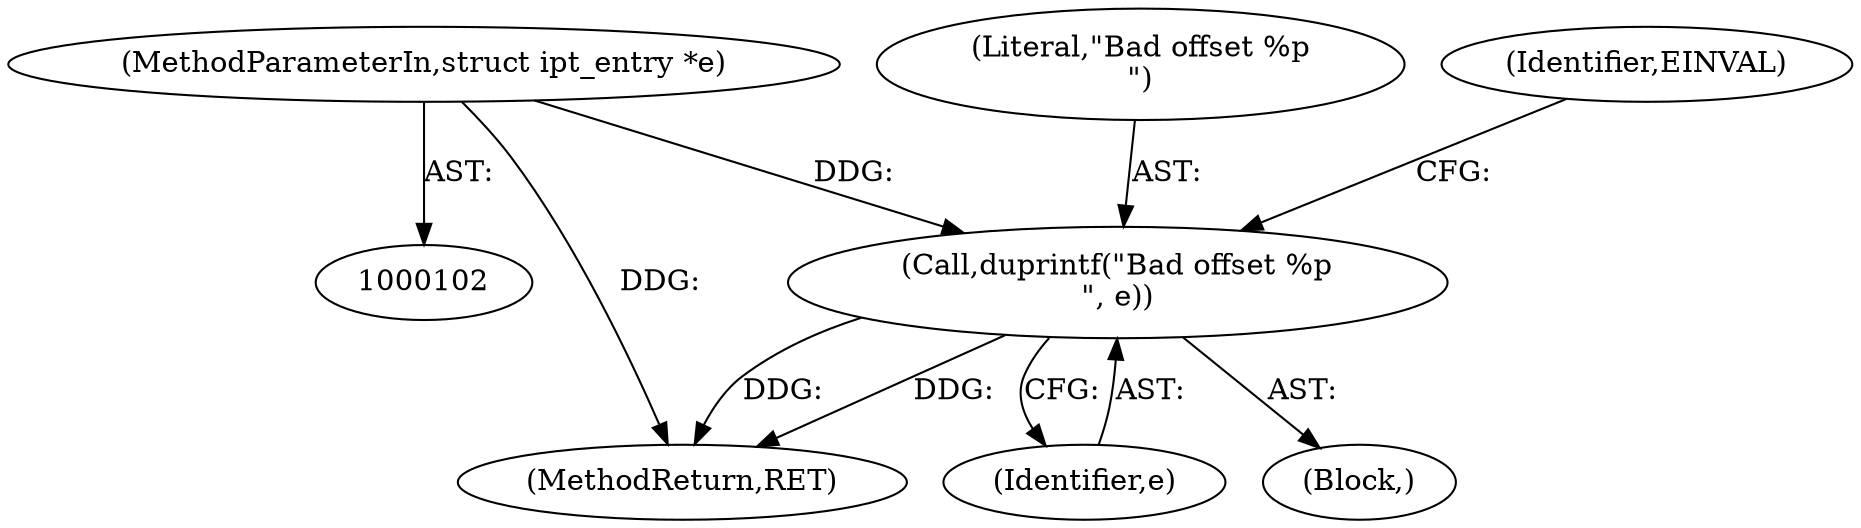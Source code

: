 digraph "0_linux_54d83fc74aa9ec72794373cb47432c5f7fb1a309_3@pointer" {
"1000114" [label="(Call,duprintf(\"Bad offset %p\n\", e))"];
"1000103" [label="(MethodParameterIn,struct ipt_entry *e)"];
"1000114" [label="(Call,duprintf(\"Bad offset %p\n\", e))"];
"1000113" [label="(Block,)"];
"1000223" [label="(MethodReturn,RET)"];
"1000103" [label="(MethodParameterIn,struct ipt_entry *e)"];
"1000115" [label="(Literal,\"Bad offset %p\n\")"];
"1000119" [label="(Identifier,EINVAL)"];
"1000116" [label="(Identifier,e)"];
"1000114" -> "1000113"  [label="AST: "];
"1000114" -> "1000116"  [label="CFG: "];
"1000115" -> "1000114"  [label="AST: "];
"1000116" -> "1000114"  [label="AST: "];
"1000119" -> "1000114"  [label="CFG: "];
"1000114" -> "1000223"  [label="DDG: "];
"1000114" -> "1000223"  [label="DDG: "];
"1000103" -> "1000114"  [label="DDG: "];
"1000103" -> "1000102"  [label="AST: "];
"1000103" -> "1000223"  [label="DDG: "];
}

